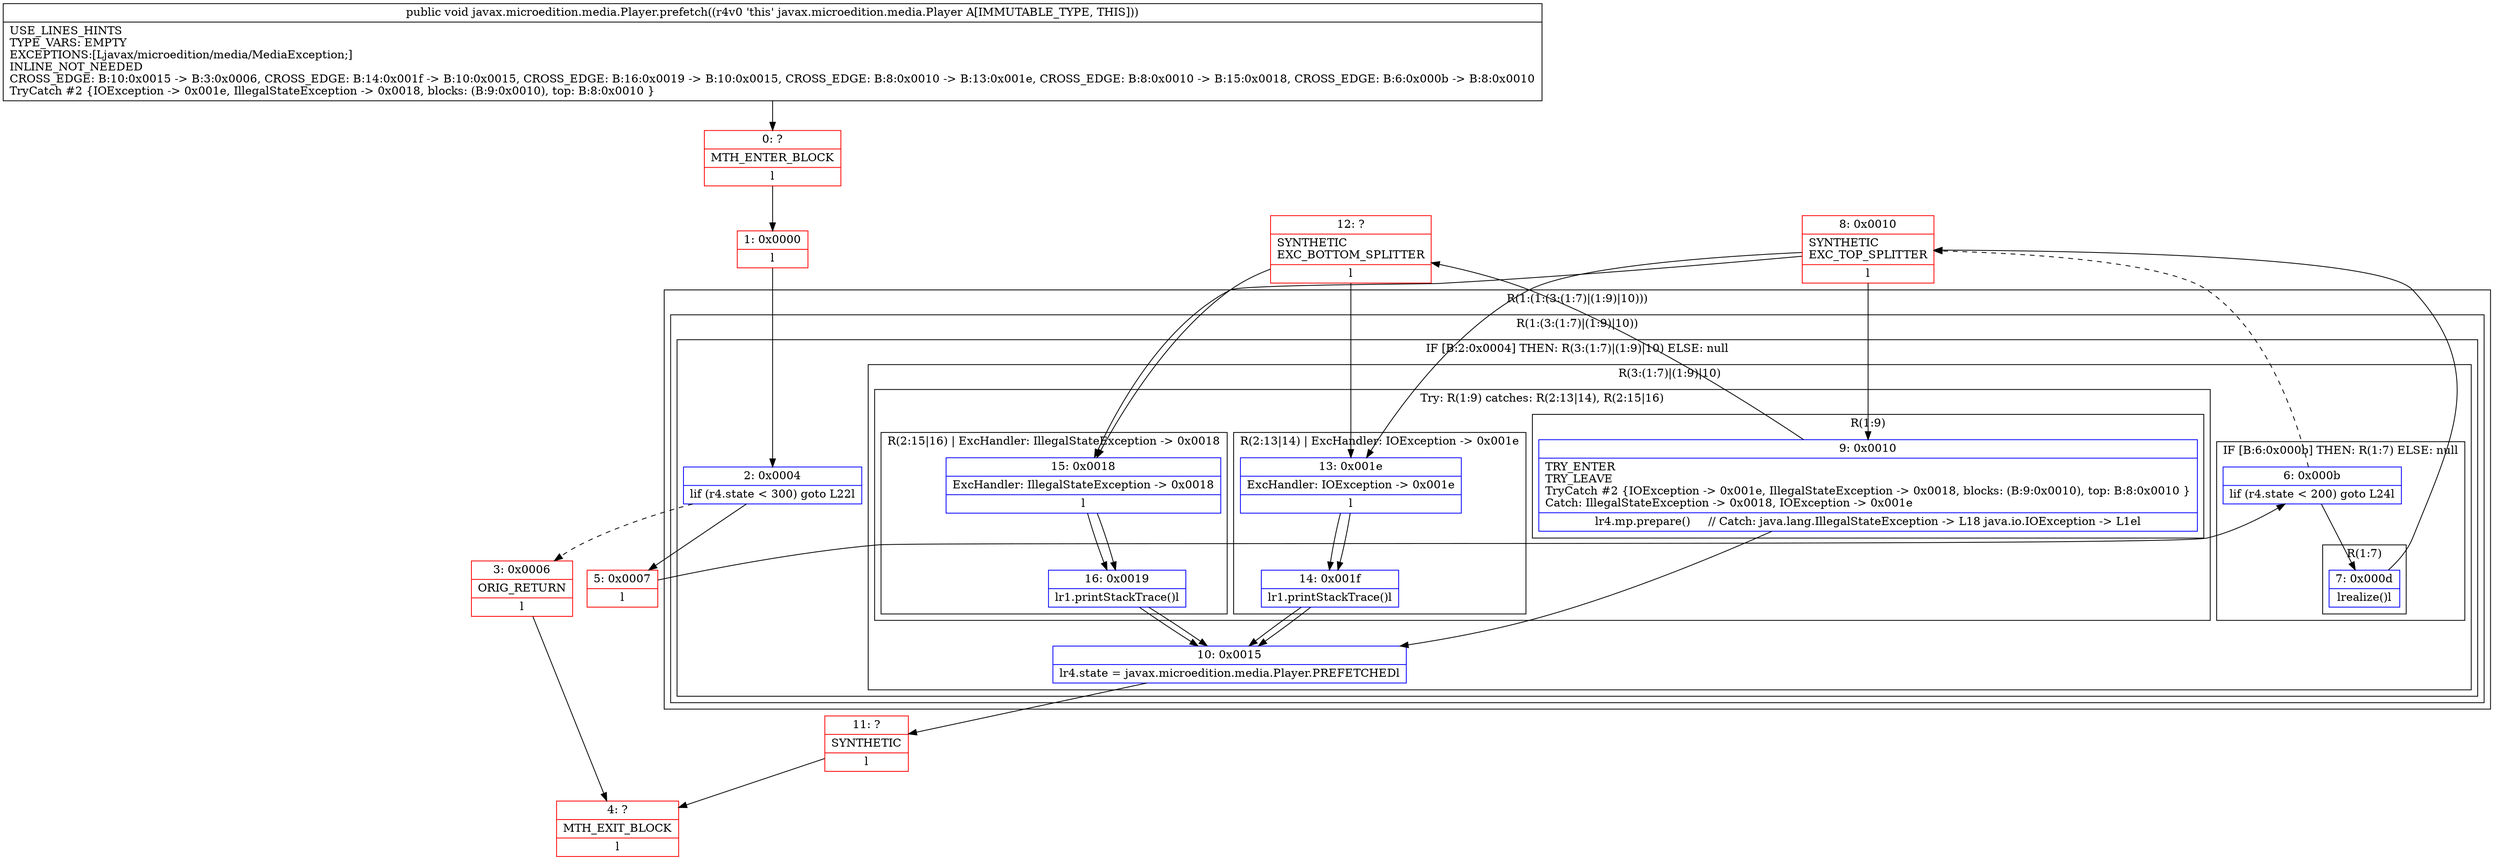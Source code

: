 digraph "CFG forjavax.microedition.media.Player.prefetch()V" {
subgraph cluster_Region_1541632013 {
label = "R(1:(1:(3:(1:7)|(1:9)|10)))";
node [shape=record,color=blue];
subgraph cluster_Region_1306320846 {
label = "R(1:(3:(1:7)|(1:9)|10))";
node [shape=record,color=blue];
subgraph cluster_IfRegion_1987591284 {
label = "IF [B:2:0x0004] THEN: R(3:(1:7)|(1:9)|10) ELSE: null";
node [shape=record,color=blue];
Node_2 [shape=record,label="{2\:\ 0x0004|lif (r4.state \< 300) goto L22l}"];
subgraph cluster_Region_1599097670 {
label = "R(3:(1:7)|(1:9)|10)";
node [shape=record,color=blue];
subgraph cluster_IfRegion_536034233 {
label = "IF [B:6:0x000b] THEN: R(1:7) ELSE: null";
node [shape=record,color=blue];
Node_6 [shape=record,label="{6\:\ 0x000b|lif (r4.state \< 200) goto L24l}"];
subgraph cluster_Region_888841510 {
label = "R(1:7)";
node [shape=record,color=blue];
Node_7 [shape=record,label="{7\:\ 0x000d|lrealize()l}"];
}
}
subgraph cluster_TryCatchRegion_64402513 {
label = "Try: R(1:9) catches: R(2:13|14), R(2:15|16)";
node [shape=record,color=blue];
subgraph cluster_Region_1577174294 {
label = "R(1:9)";
node [shape=record,color=blue];
Node_9 [shape=record,label="{9\:\ 0x0010|TRY_ENTER\lTRY_LEAVE\lTryCatch #2 \{IOException \-\> 0x001e, IllegalStateException \-\> 0x0018, blocks: (B:9:0x0010), top: B:8:0x0010 \}\lCatch: IllegalStateException \-\> 0x0018, IOException \-\> 0x001e\l|lr4.mp.prepare()     \/\/ Catch: java.lang.IllegalStateException \-\> L18 java.io.IOException \-\> L1el}"];
}
subgraph cluster_Region_1479082908 {
label = "R(2:13|14) | ExcHandler: IOException \-\> 0x001e\l";
node [shape=record,color=blue];
Node_13 [shape=record,label="{13\:\ 0x001e|ExcHandler: IOException \-\> 0x001e\l|l}"];
Node_14 [shape=record,label="{14\:\ 0x001f|lr1.printStackTrace()l}"];
}
subgraph cluster_Region_966483498 {
label = "R(2:15|16) | ExcHandler: IllegalStateException \-\> 0x0018\l";
node [shape=record,color=blue];
Node_15 [shape=record,label="{15\:\ 0x0018|ExcHandler: IllegalStateException \-\> 0x0018\l|l}"];
Node_16 [shape=record,label="{16\:\ 0x0019|lr1.printStackTrace()l}"];
}
}
Node_10 [shape=record,label="{10\:\ 0x0015|lr4.state = javax.microedition.media.Player.PREFETCHEDl}"];
}
}
}
}
subgraph cluster_Region_966483498 {
label = "R(2:15|16) | ExcHandler: IllegalStateException \-\> 0x0018\l";
node [shape=record,color=blue];
Node_15 [shape=record,label="{15\:\ 0x0018|ExcHandler: IllegalStateException \-\> 0x0018\l|l}"];
Node_16 [shape=record,label="{16\:\ 0x0019|lr1.printStackTrace()l}"];
}
subgraph cluster_Region_1479082908 {
label = "R(2:13|14) | ExcHandler: IOException \-\> 0x001e\l";
node [shape=record,color=blue];
Node_13 [shape=record,label="{13\:\ 0x001e|ExcHandler: IOException \-\> 0x001e\l|l}"];
Node_14 [shape=record,label="{14\:\ 0x001f|lr1.printStackTrace()l}"];
}
Node_0 [shape=record,color=red,label="{0\:\ ?|MTH_ENTER_BLOCK\l|l}"];
Node_1 [shape=record,color=red,label="{1\:\ 0x0000|l}"];
Node_3 [shape=record,color=red,label="{3\:\ 0x0006|ORIG_RETURN\l|l}"];
Node_4 [shape=record,color=red,label="{4\:\ ?|MTH_EXIT_BLOCK\l|l}"];
Node_5 [shape=record,color=red,label="{5\:\ 0x0007|l}"];
Node_8 [shape=record,color=red,label="{8\:\ 0x0010|SYNTHETIC\lEXC_TOP_SPLITTER\l|l}"];
Node_11 [shape=record,color=red,label="{11\:\ ?|SYNTHETIC\l|l}"];
Node_12 [shape=record,color=red,label="{12\:\ ?|SYNTHETIC\lEXC_BOTTOM_SPLITTER\l|l}"];
MethodNode[shape=record,label="{public void javax.microedition.media.Player.prefetch((r4v0 'this' javax.microedition.media.Player A[IMMUTABLE_TYPE, THIS]))  | USE_LINES_HINTS\lTYPE_VARS: EMPTY\lEXCEPTIONS:[Ljavax\/microedition\/media\/MediaException;]\lINLINE_NOT_NEEDED\lCROSS_EDGE: B:10:0x0015 \-\> B:3:0x0006, CROSS_EDGE: B:14:0x001f \-\> B:10:0x0015, CROSS_EDGE: B:16:0x0019 \-\> B:10:0x0015, CROSS_EDGE: B:8:0x0010 \-\> B:13:0x001e, CROSS_EDGE: B:8:0x0010 \-\> B:15:0x0018, CROSS_EDGE: B:6:0x000b \-\> B:8:0x0010\lTryCatch #2 \{IOException \-\> 0x001e, IllegalStateException \-\> 0x0018, blocks: (B:9:0x0010), top: B:8:0x0010 \}\l}"];
MethodNode -> Node_0;
Node_2 -> Node_3[style=dashed];
Node_2 -> Node_5;
Node_6 -> Node_7;
Node_6 -> Node_8[style=dashed];
Node_7 -> Node_8;
Node_9 -> Node_10;
Node_9 -> Node_12;
Node_13 -> Node_14;
Node_14 -> Node_10;
Node_15 -> Node_16;
Node_16 -> Node_10;
Node_10 -> Node_11;
Node_15 -> Node_16;
Node_16 -> Node_10;
Node_13 -> Node_14;
Node_14 -> Node_10;
Node_0 -> Node_1;
Node_1 -> Node_2;
Node_3 -> Node_4;
Node_5 -> Node_6;
Node_8 -> Node_9;
Node_8 -> Node_13;
Node_8 -> Node_15;
Node_11 -> Node_4;
Node_12 -> Node_13;
Node_12 -> Node_15;
}

